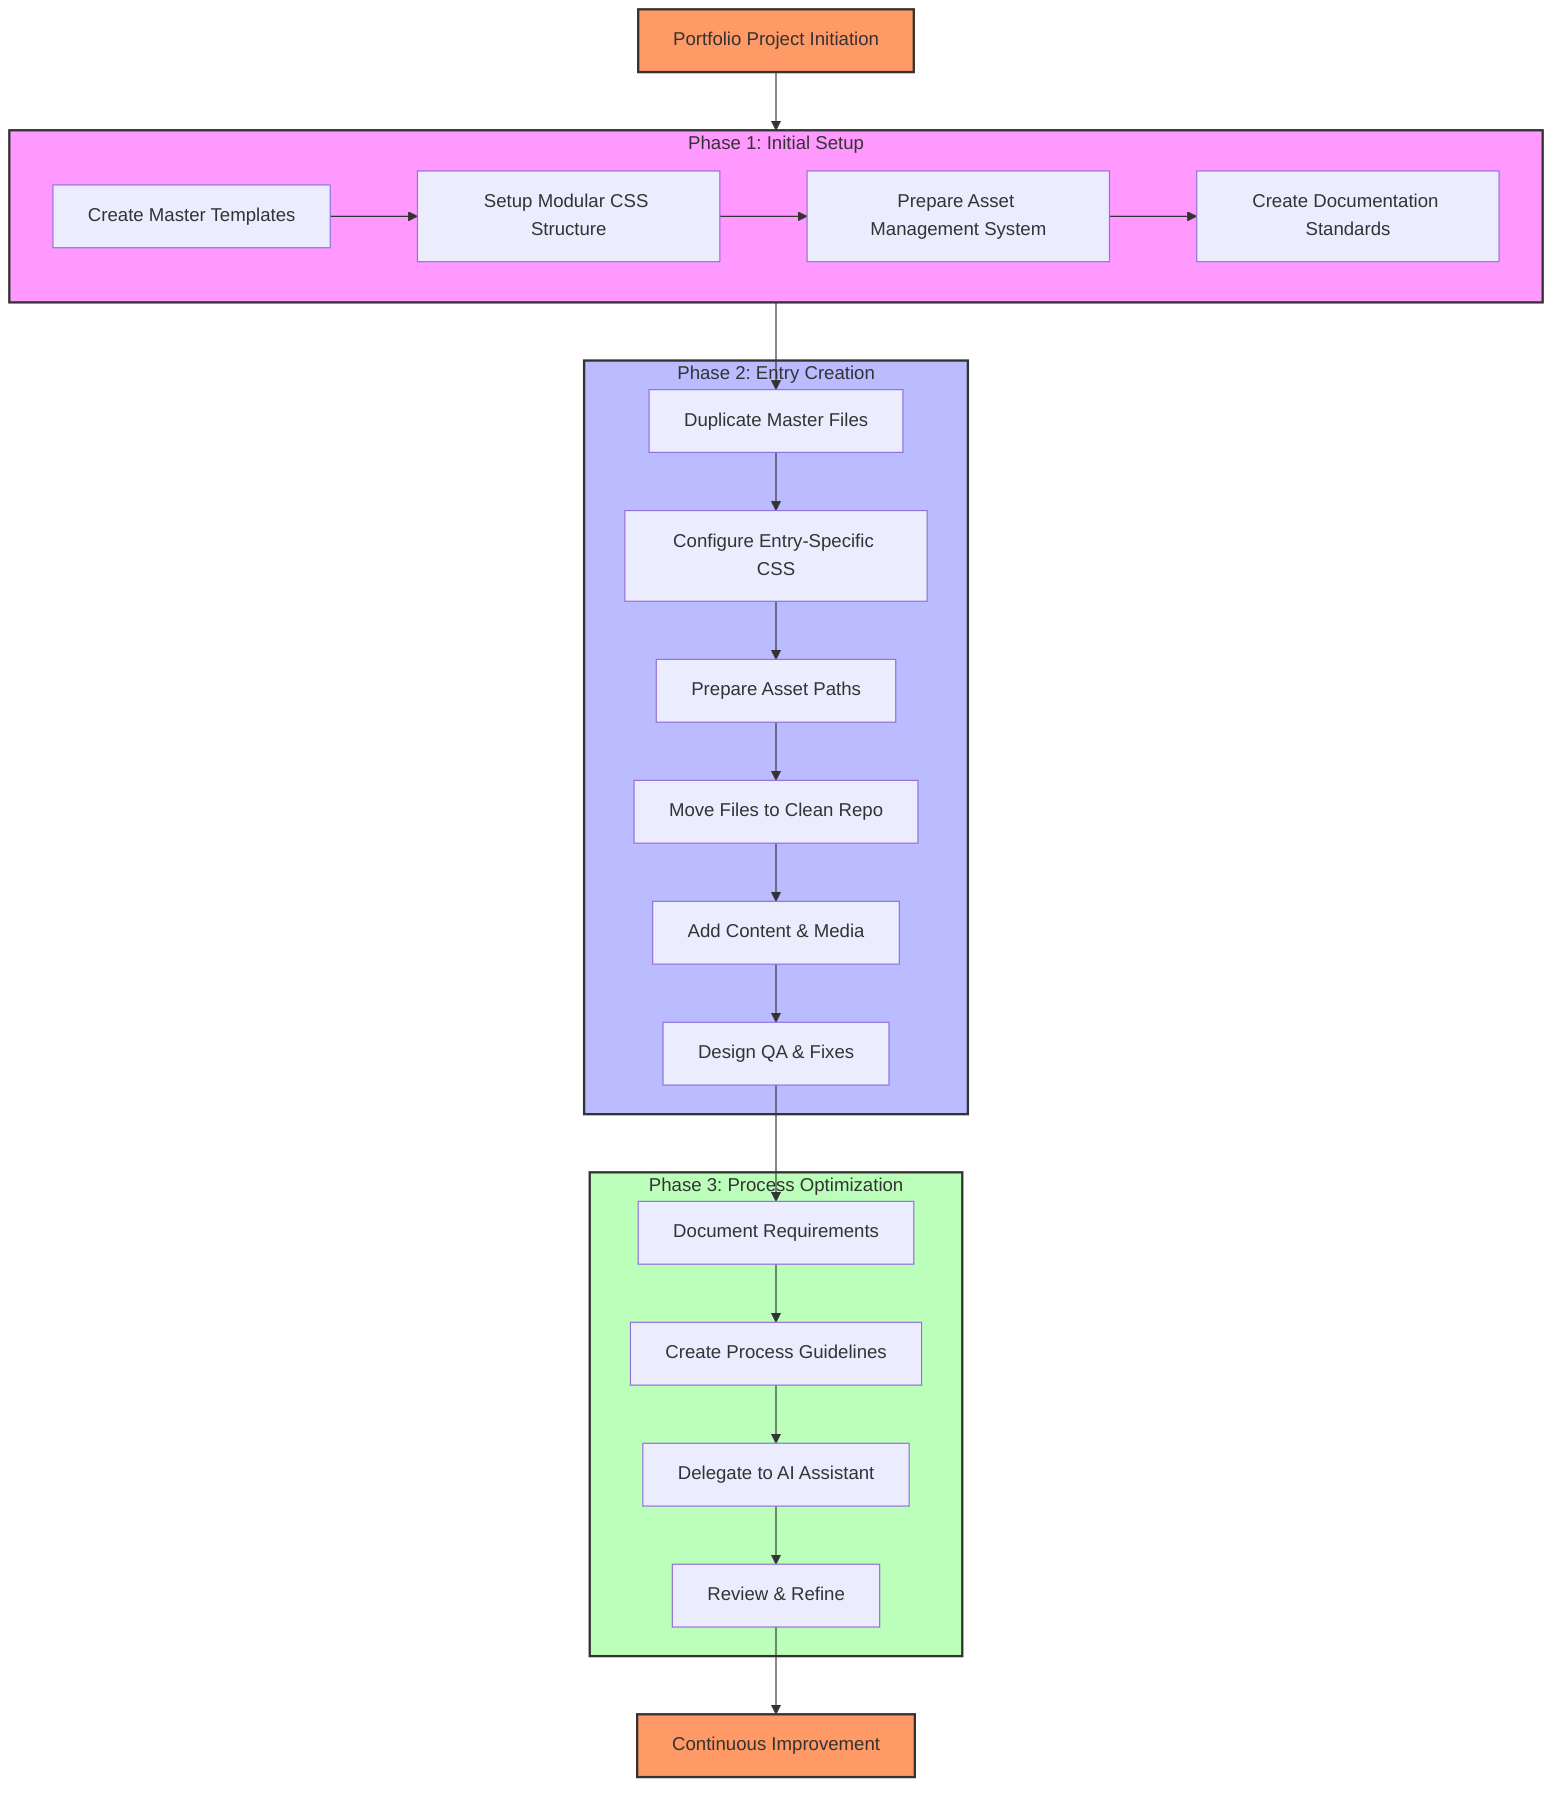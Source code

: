 graph TD
    Start[Portfolio Project Initiation] --> Planning
    
    subgraph Planning["Phase 1: Initial Setup"]
        A[Create Master Templates] --> B[Setup Modular CSS Structure]
        B --> C[Prepare Asset Management System]
        C --> D[Create Documentation Standards]
    end
    
    Planning --> E

    subgraph Implementation["Phase 2: Entry Creation"]
        E[Duplicate Master Files] --> F[Configure Entry-Specific CSS]
        F --> G[Prepare Asset Paths]
        G --> H[Move Files to Clean Repo]
        H --> I[Add Content & Media]
        I --> J[Design QA & Fixes]
    end
    
    J --> K

    subgraph Automation["Phase 3: Process Optimization"]
        K[Document Requirements] --> L[Create Process Guidelines]
        L --> M[Delegate to AI Assistant]
        M --> N[Review & Refine]
    end
    
    N --> O[Continuous Improvement]
    
    style Start fill:#f96,stroke:#333,stroke-width:2px
    style Planning fill:#f9f,stroke:#333,stroke-width:2px
    style Implementation fill:#bbf,stroke:#333,stroke-width:2px
    style Automation fill:#bfb,stroke:#333,stroke-width:2px
    style O fill:#f96,stroke:#333,stroke-width:2px
